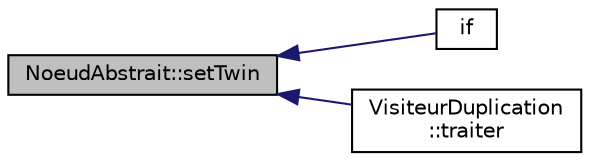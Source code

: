digraph "NoeudAbstrait::setTwin"
{
  edge [fontname="Helvetica",fontsize="10",labelfontname="Helvetica",labelfontsize="10"];
  node [fontname="Helvetica",fontsize="10",shape=record];
  rankdir="LR";
  Node1 [label="NoeudAbstrait::setTwin",height=0.2,width=0.4,color="black", fillcolor="grey75", style="filled", fontcolor="black"];
  Node1 -> Node2 [dir="back",color="midnightblue",fontsize="10",style="solid",fontname="Helvetica"];
  Node2 [label="if",height=0.2,width=0.4,color="black", fillcolor="white", style="filled",URL="$d7/d39/_facade_interface_native_8cpp.html#ad01c297adfac90754a5eacd9ce43fadf"];
  Node1 -> Node3 [dir="back",color="midnightblue",fontsize="10",style="solid",fontname="Helvetica"];
  Node3 [label="VisiteurDuplication\l::traiter",height=0.2,width=0.4,color="black", fillcolor="white", style="filled",URL="$dc/d6f/class_visiteur_duplication.html#a1b34bb4d64d44ad0f3dd9f1882d3cfb3"];
}
